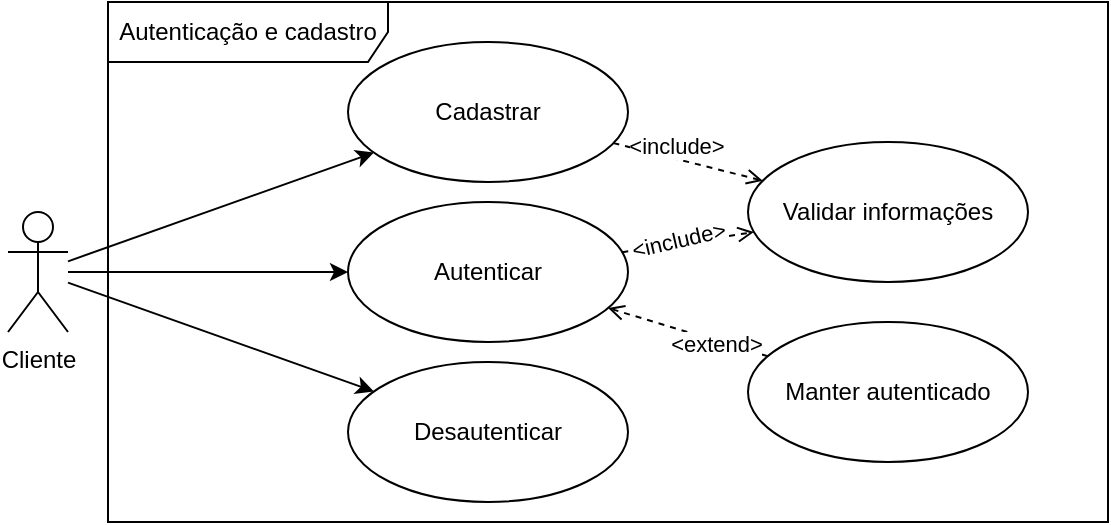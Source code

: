 <mxfile>
    <diagram id="0YfxImMuVoYEfyE5rJL4" name="Page-1">
        <mxGraphModel dx="866" dy="633" grid="1" gridSize="10" guides="1" tooltips="1" connect="1" arrows="1" fold="1" page="1" pageScale="1" pageWidth="827" pageHeight="1169" math="0" shadow="0">
            <root>
                <mxCell id="0"/>
                <mxCell id="1" parent="0"/>
                <mxCell id="5" style="edgeStyle=none;html=1;" parent="1" source="2" target="4" edge="1">
                    <mxGeometry relative="1" as="geometry"/>
                </mxCell>
                <mxCell id="10" style="edgeStyle=none;html=1;" parent="1" source="2" target="9" edge="1">
                    <mxGeometry relative="1" as="geometry"/>
                </mxCell>
                <mxCell id="13" style="edgeStyle=none;html=1;" parent="1" source="2" target="12" edge="1">
                    <mxGeometry relative="1" as="geometry"/>
                </mxCell>
                <mxCell id="2" value="Cliente" style="shape=umlActor;verticalLabelPosition=bottom;verticalAlign=top;html=1;" parent="1" vertex="1">
                    <mxGeometry x="60" y="305" width="30" height="60" as="geometry"/>
                </mxCell>
                <mxCell id="3" value="Autenticação e cadastro" style="shape=umlFrame;whiteSpace=wrap;html=1;width=140;height=30;" parent="1" vertex="1">
                    <mxGeometry x="110" y="200" width="500" height="260" as="geometry"/>
                </mxCell>
                <mxCell id="14" style="edgeStyle=none;html=1;dashed=1;endArrow=open;endFill=0;" parent="1" source="4" target="7" edge="1">
                    <mxGeometry relative="1" as="geometry"/>
                </mxCell>
                <mxCell id="19" value="&amp;lt;include&amp;gt;" style="edgeLabel;html=1;align=center;verticalAlign=middle;resizable=0;points=[];" parent="14" vertex="1" connectable="0">
                    <mxGeometry x="-0.338" y="-2" relative="1" as="geometry">
                        <mxPoint x="7" y="-7" as="offset"/>
                    </mxGeometry>
                </mxCell>
                <mxCell id="4" value="Cadastrar" style="ellipse;whiteSpace=wrap;html=1;" parent="1" vertex="1">
                    <mxGeometry x="230" y="220" width="140" height="70" as="geometry"/>
                </mxCell>
                <mxCell id="7" value="Validar informações" style="ellipse;whiteSpace=wrap;html=1;" parent="1" vertex="1">
                    <mxGeometry x="430" y="270" width="140" height="70" as="geometry"/>
                </mxCell>
                <mxCell id="15" style="edgeStyle=none;html=1;dashed=1;endArrow=open;endFill=0;" parent="1" source="9" target="7" edge="1">
                    <mxGeometry relative="1" as="geometry"/>
                </mxCell>
                <mxCell id="22" value="&amp;lt;include&amp;gt;" style="edgeLabel;html=1;align=center;verticalAlign=middle;resizable=0;points=[];rotation=347;" parent="15" vertex="1" connectable="0">
                    <mxGeometry x="-0.157" y="2" relative="1" as="geometry">
                        <mxPoint as="offset"/>
                    </mxGeometry>
                </mxCell>
                <mxCell id="9" value="Autenticar" style="ellipse;whiteSpace=wrap;html=1;" parent="1" vertex="1">
                    <mxGeometry x="230" y="300" width="140" height="70" as="geometry"/>
                </mxCell>
                <mxCell id="12" value="Desautenticar" style="ellipse;whiteSpace=wrap;html=1;" parent="1" vertex="1">
                    <mxGeometry x="230" y="380" width="140" height="70" as="geometry"/>
                </mxCell>
                <mxCell id="18" style="edgeStyle=none;html=1;dashed=1;endArrow=open;endFill=0;" parent="1" source="16" target="9" edge="1">
                    <mxGeometry relative="1" as="geometry"/>
                </mxCell>
                <mxCell id="23" value="&amp;lt;extend&amp;gt;" style="edgeLabel;html=1;align=center;verticalAlign=middle;resizable=0;points=[];" parent="18" vertex="1" connectable="0">
                    <mxGeometry x="-0.349" y="1" relative="1" as="geometry">
                        <mxPoint as="offset"/>
                    </mxGeometry>
                </mxCell>
                <mxCell id="16" value="Manter autenticado" style="ellipse;whiteSpace=wrap;html=1;" parent="1" vertex="1">
                    <mxGeometry x="430" y="360" width="140" height="70" as="geometry"/>
                </mxCell>
            </root>
        </mxGraphModel>
    </diagram>
</mxfile>